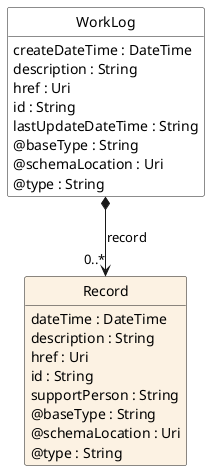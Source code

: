 @startuml
hide circle
hide methods
hide stereotype
show <<Enumeration>> stereotype
skinparam class {
   BackgroundColor<<Enumeration>> #E6F5F7
   BackgroundColor<<Ref>> #FFFFE0
   BackgroundColor<<Pivot>> #FFFFFFF
   BackgroundColor<<SimpleType>> #E2F0DA
   BackgroundColor #FCF2E3
}

class WorkLog <<Pivot>> {
    createDateTime : DateTime
    description : String
    href : Uri
    id : String
    lastUpdateDateTime : String
    @baseType : String
    @schemaLocation : Uri
    @type : String
}

class Record  {
    dateTime : DateTime
    description : String
    href : Uri
    id : String
    supportPerson : String
    @baseType : String
    @schemaLocation : Uri
    @type : String
}

WorkLog *-->  "0..*" Record : record

@enduml
